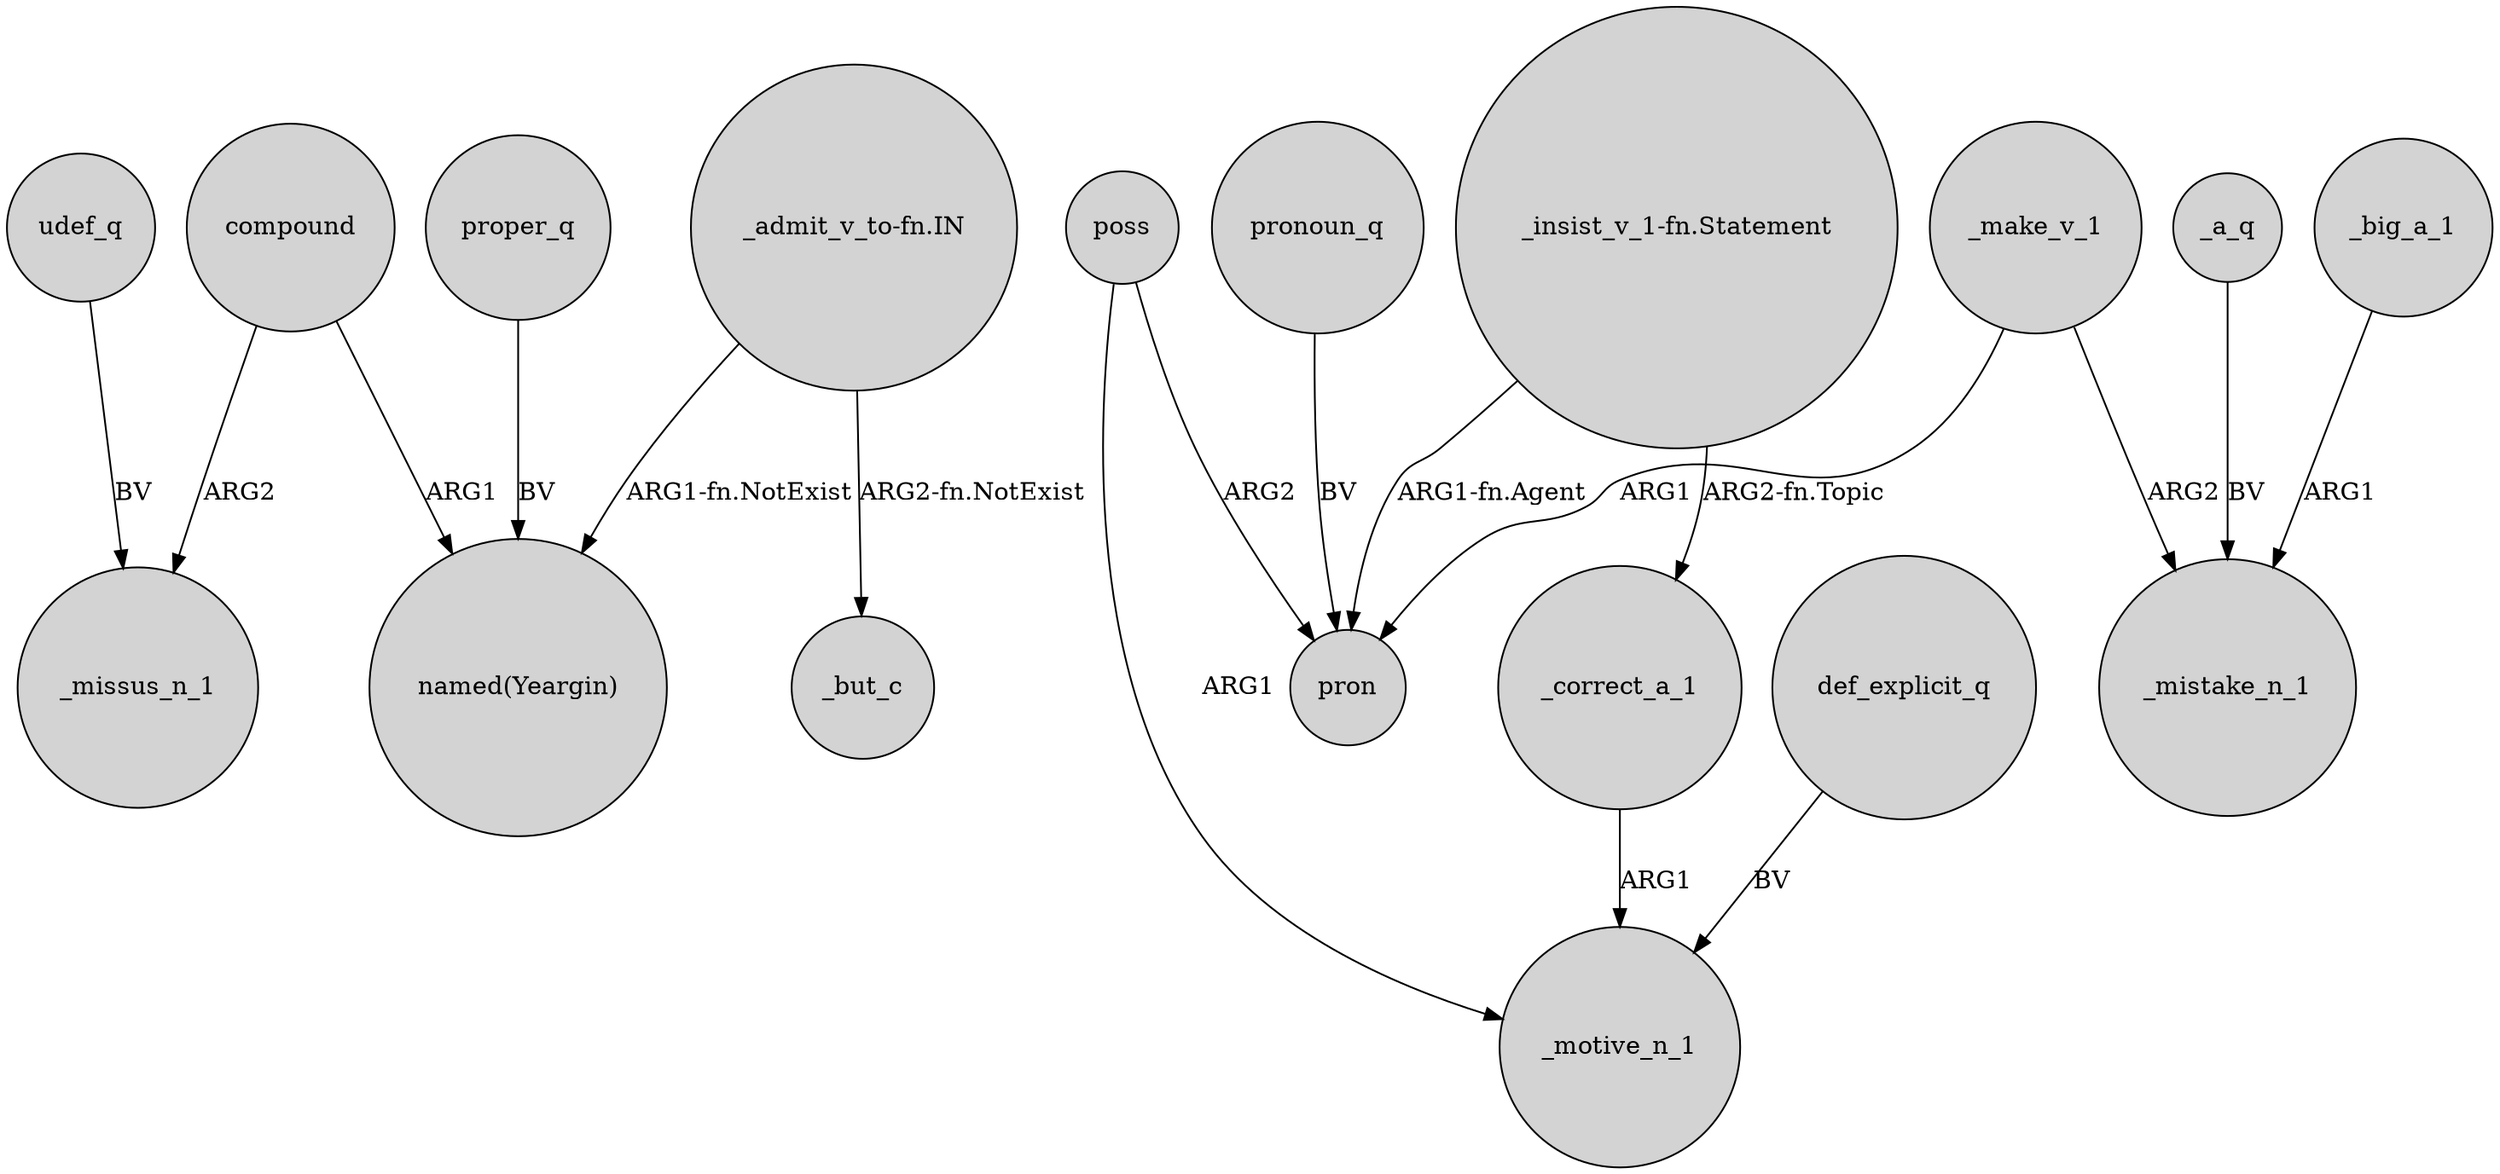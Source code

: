 digraph {
	node [shape=circle style=filled]
	compound -> _missus_n_1 [label=ARG2]
	"_admit_v_to-fn.IN" -> _but_c [label="ARG2-fn.NotExist"]
	compound -> "named(Yeargin)" [label=ARG1]
	"_insist_v_1-fn.Statement" -> pron [label="ARG1-fn.Agent"]
	_make_v_1 -> _mistake_n_1 [label=ARG2]
	"_admit_v_to-fn.IN" -> "named(Yeargin)" [label="ARG1-fn.NotExist"]
	proper_q -> "named(Yeargin)" [label=BV]
	"_insist_v_1-fn.Statement" -> _correct_a_1 [label="ARG2-fn.Topic"]
	def_explicit_q -> _motive_n_1 [label=BV]
	_a_q -> _mistake_n_1 [label=BV]
	_correct_a_1 -> _motive_n_1 [label=ARG1]
	udef_q -> _missus_n_1 [label=BV]
	_make_v_1 -> pron [label=ARG1]
	poss -> pron [label=ARG2]
	_big_a_1 -> _mistake_n_1 [label=ARG1]
	poss -> _motive_n_1 [label=ARG1]
	pronoun_q -> pron [label=BV]
}
